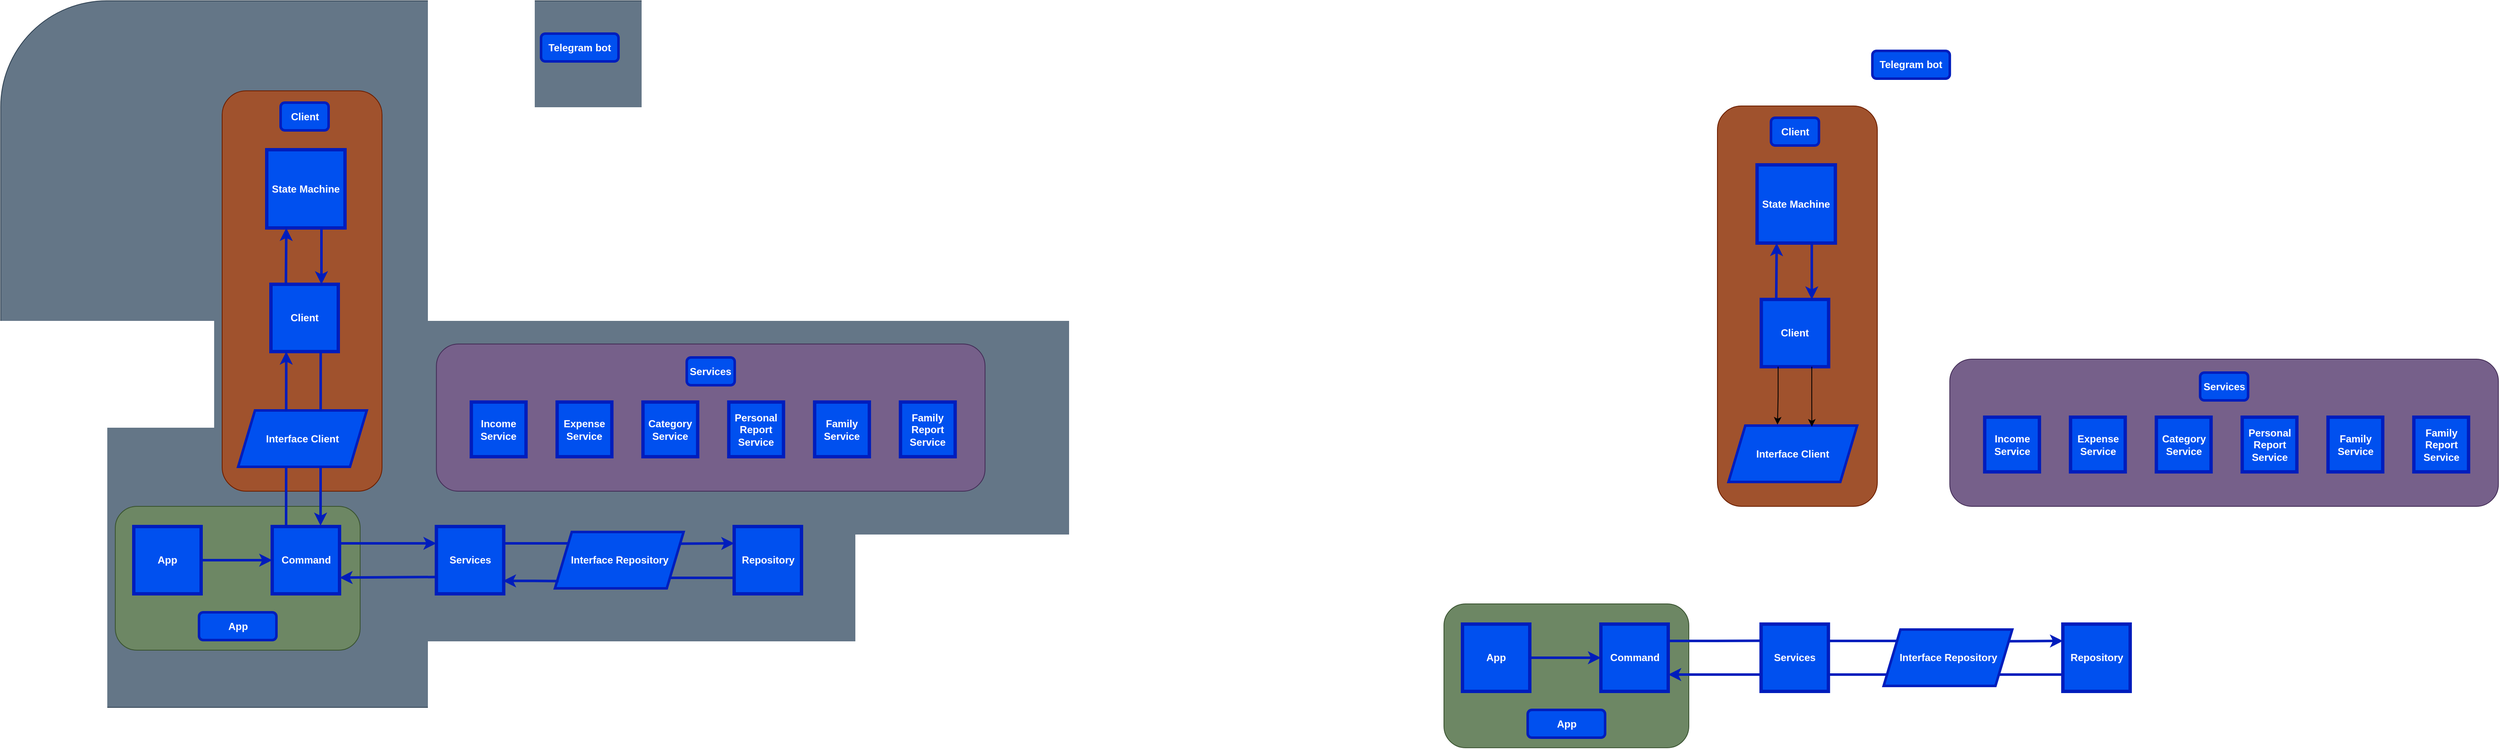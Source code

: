 <mxfile version="24.1.0" type="github">
  <diagram name="Page-1" id="haOZvg4d8h4sqzNdu954">
    <mxGraphModel dx="3453" dy="1810" grid="0" gridSize="10" guides="1" tooltips="1" connect="1" arrows="1" fold="1" page="0" pageScale="1" pageWidth="850" pageHeight="1100" math="0" shadow="0">
      <root>
        <mxCell id="0" />
        <mxCell id="1" parent="0" />
        <mxCell id="-nfZVGSjKv8OnjrxLVHm-86" value="" style="rounded=1;whiteSpace=wrap;html=1;fillColor=#647687;fontColor=#ffffff;strokeColor=#314354;" parent="1" vertex="1">
          <mxGeometry x="-0.13" y="269" width="1387.5" height="840" as="geometry" />
        </mxCell>
        <mxCell id="-nfZVGSjKv8OnjrxLVHm-81" value="" style="rounded=1;whiteSpace=wrap;html=1;fillColor=#a0522d;strokeColor=#6D1F00;fontColor=#ffffff;" parent="1" vertex="1">
          <mxGeometry x="263" y="376" width="190" height="476" as="geometry" />
        </mxCell>
        <mxCell id="-nfZVGSjKv8OnjrxLVHm-79" value="" style="rounded=1;whiteSpace=wrap;html=1;fillColor=#6d8764;strokeColor=#3A5431;fontColor=#ffffff;" parent="1" vertex="1">
          <mxGeometry x="136" y="870" width="291" height="171" as="geometry" />
        </mxCell>
        <mxCell id="-nfZVGSjKv8OnjrxLVHm-36" value="" style="rounded=1;whiteSpace=wrap;html=1;fillColor=#76608a;strokeColor=#432D57;fontColor=#ffffff;" parent="1" vertex="1">
          <mxGeometry x="517.62" y="677" width="652" height="175" as="geometry" />
        </mxCell>
        <mxCell id="-nfZVGSjKv8OnjrxLVHm-1" value="&lt;b&gt;Services&lt;/b&gt;" style="whiteSpace=wrap;html=1;aspect=fixed;fillColor=#0050ef;strokeColor=#001DBC;fontColor=#ffffff;strokeWidth=4;" parent="1" vertex="1">
          <mxGeometry x="517.62" y="894" width="80" height="80" as="geometry" />
        </mxCell>
        <mxCell id="-nfZVGSjKv8OnjrxLVHm-2" value="&lt;b&gt;Repository&lt;/b&gt;" style="whiteSpace=wrap;html=1;aspect=fixed;fillColor=#0050ef;strokeColor=#001DBC;fontColor=#ffffff;strokeWidth=4;" parent="1" vertex="1">
          <mxGeometry x="871.5" y="894" width="80" height="80" as="geometry" />
        </mxCell>
        <mxCell id="-nfZVGSjKv8OnjrxLVHm-63" style="edgeStyle=orthogonalEdgeStyle;rounded=0;orthogonalLoop=1;jettySize=auto;html=1;exitX=1;exitY=0.5;exitDx=0;exitDy=0;entryX=0;entryY=0.5;entryDx=0;entryDy=0;fillColor=#0050ef;strokeColor=#001DBC;strokeWidth=3;" parent="1" source="-nfZVGSjKv8OnjrxLVHm-3" target="-nfZVGSjKv8OnjrxLVHm-62" edge="1">
          <mxGeometry relative="1" as="geometry" />
        </mxCell>
        <mxCell id="-nfZVGSjKv8OnjrxLVHm-3" value="&lt;b&gt;App&lt;/b&gt;" style="whiteSpace=wrap;html=1;aspect=fixed;fillColor=#0050ef;strokeColor=#001DBC;fontColor=#ffffff;strokeWidth=4;" parent="1" vertex="1">
          <mxGeometry x="158" y="894" width="80" height="80" as="geometry" />
        </mxCell>
        <mxCell id="-nfZVGSjKv8OnjrxLVHm-24" value="&lt;b&gt;Services&lt;/b&gt;" style="rounded=1;whiteSpace=wrap;html=1;fillColor=#0050ef;fontColor=#ffffff;strokeColor=#001DBC;strokeWidth=3;" parent="1" vertex="1">
          <mxGeometry x="815.12" y="693" width="57" height="33" as="geometry" />
        </mxCell>
        <mxCell id="-nfZVGSjKv8OnjrxLVHm-25" value="&lt;b&gt;Telegram bot&lt;/b&gt;" style="rounded=1;whiteSpace=wrap;html=1;fillColor=#0050ef;fontColor=#ffffff;strokeColor=#001DBC;strokeWidth=3;" parent="1" vertex="1">
          <mxGeometry x="642" y="308" width="92" height="33" as="geometry" />
        </mxCell>
        <mxCell id="-nfZVGSjKv8OnjrxLVHm-26" value="&lt;b&gt;Income Service&lt;/b&gt;" style="whiteSpace=wrap;html=1;aspect=fixed;fillColor=#0050ef;strokeColor=#001DBC;fontColor=#ffffff;strokeWidth=4;" parent="1" vertex="1">
          <mxGeometry x="559.12" y="746" width="65" height="65" as="geometry" />
        </mxCell>
        <mxCell id="-nfZVGSjKv8OnjrxLVHm-28" value="&lt;b&gt;Expense Service&lt;/b&gt;" style="whiteSpace=wrap;html=1;aspect=fixed;fillColor=#0050ef;strokeColor=#001DBC;fontColor=#ffffff;strokeWidth=4;" parent="1" vertex="1">
          <mxGeometry x="661.12" y="746" width="65" height="65" as="geometry" />
        </mxCell>
        <mxCell id="-nfZVGSjKv8OnjrxLVHm-29" value="&lt;b style=&quot;border-color: var(--border-color);&quot;&gt;Category Service&lt;/b&gt;" style="whiteSpace=wrap;html=1;aspect=fixed;fillColor=#0050ef;strokeColor=#001DBC;fontColor=#ffffff;strokeWidth=4;" parent="1" vertex="1">
          <mxGeometry x="763.12" y="746" width="65" height="65" as="geometry" />
        </mxCell>
        <mxCell id="-nfZVGSjKv8OnjrxLVHm-30" value="&lt;b style=&quot;border-color: var(--border-color);&quot;&gt;Personal Report Service&lt;/b&gt;" style="whiteSpace=wrap;html=1;aspect=fixed;fillColor=#0050ef;strokeColor=#001DBC;fontColor=#ffffff;strokeWidth=4;" parent="1" vertex="1">
          <mxGeometry x="865.12" y="746" width="65" height="65" as="geometry" />
        </mxCell>
        <mxCell id="-nfZVGSjKv8OnjrxLVHm-31" value="&lt;b style=&quot;border-color: var(--border-color);&quot;&gt;Family Report Service&lt;/b&gt;" style="whiteSpace=wrap;html=1;aspect=fixed;fillColor=#0050ef;strokeColor=#001DBC;fontColor=#ffffff;strokeWidth=4;" parent="1" vertex="1">
          <mxGeometry x="1069.12" y="746" width="65" height="65" as="geometry" />
        </mxCell>
        <mxCell id="-nfZVGSjKv8OnjrxLVHm-32" value="&lt;b style=&quot;border-color: var(--border-color);&quot;&gt;Family Service&lt;/b&gt;" style="whiteSpace=wrap;html=1;aspect=fixed;fillColor=#0050ef;strokeColor=#001DBC;fontColor=#ffffff;strokeWidth=4;" parent="1" vertex="1">
          <mxGeometry x="967.12" y="746" width="65" height="65" as="geometry" />
        </mxCell>
        <mxCell id="-nfZVGSjKv8OnjrxLVHm-52" value="" style="endArrow=classic;html=1;rounded=0;entryX=0;entryY=0.25;entryDx=0;entryDy=0;fillColor=#0050ef;strokeColor=#001DBC;strokeWidth=3;" parent="1" target="-nfZVGSjKv8OnjrxLVHm-1" edge="1">
          <mxGeometry width="50" height="50" relative="1" as="geometry">
            <mxPoint x="403.5" y="914" as="sourcePoint" />
            <mxPoint x="481.5" y="929" as="targetPoint" />
          </mxGeometry>
        </mxCell>
        <mxCell id="-nfZVGSjKv8OnjrxLVHm-54" value="" style="edgeStyle=orthogonalEdgeStyle;rounded=0;orthogonalLoop=1;jettySize=auto;html=1;entryX=0;entryY=0.75;entryDx=0;entryDy=0;fillColor=#0050ef;strokeColor=#001DBC;strokeWidth=3;endArrow=none;endFill=0;startArrow=classic;startFill=1;exitX=1.001;exitY=0.759;exitDx=0;exitDy=0;exitPerimeter=0;" parent="1" source="-nfZVGSjKv8OnjrxLVHm-62" target="-nfZVGSjKv8OnjrxLVHm-1" edge="1">
          <mxGeometry relative="1" as="geometry">
            <mxPoint x="426.5" y="954" as="sourcePoint" />
            <mxPoint x="533.5" y="953" as="targetPoint" />
            <Array as="points">
              <mxPoint x="518" y="955" />
            </Array>
          </mxGeometry>
        </mxCell>
        <mxCell id="-nfZVGSjKv8OnjrxLVHm-57" value="" style="edgeStyle=orthogonalEdgeStyle;rounded=0;orthogonalLoop=1;jettySize=auto;html=1;exitX=1;exitY=0.25;exitDx=0;exitDy=0;entryX=0.151;entryY=0.247;entryDx=0;entryDy=0;fillColor=#0050ef;strokeColor=#001DBC;strokeWidth=3;endArrow=none;endFill=0;entryPerimeter=0;" parent="1" target="-nfZVGSjKv8OnjrxLVHm-58" edge="1">
          <mxGeometry relative="1" as="geometry">
            <mxPoint x="597.62" y="914" as="sourcePoint" />
            <mxPoint x="703.62" y="914" as="targetPoint" />
            <Array as="points">
              <mxPoint x="707.62" y="914" />
            </Array>
          </mxGeometry>
        </mxCell>
        <mxCell id="-nfZVGSjKv8OnjrxLVHm-58" value="&lt;b style=&quot;border-color: var(--border-color);&quot;&gt;Interface&amp;nbsp;&lt;b style=&quot;border-color: var(--border-color);&quot;&gt;Repository&lt;/b&gt;&lt;br&gt;&lt;/b&gt;" style="shape=parallelogram;perimeter=parallelogramPerimeter;whiteSpace=wrap;html=1;fixedSize=1;fillColor=#0050ef;fontColor=#ffffff;strokeColor=#001DBC;strokeWidth=3;" parent="1" vertex="1">
          <mxGeometry x="658.5" y="900.5" width="152.88" height="67" as="geometry" />
        </mxCell>
        <mxCell id="-nfZVGSjKv8OnjrxLVHm-59" value="" style="endArrow=classic;html=1;rounded=0;exitX=0.974;exitY=0.207;exitDx=0;exitDy=0;entryX=0;entryY=0.25;entryDx=0;entryDy=0;fillColor=#0050ef;strokeColor=#001DBC;strokeWidth=3;exitPerimeter=0;" parent="1" source="-nfZVGSjKv8OnjrxLVHm-58" edge="1">
          <mxGeometry width="50" height="50" relative="1" as="geometry">
            <mxPoint x="785.62" y="979" as="sourcePoint" />
            <mxPoint x="871.62" y="914" as="targetPoint" />
          </mxGeometry>
        </mxCell>
        <mxCell id="-nfZVGSjKv8OnjrxLVHm-60" style="edgeStyle=orthogonalEdgeStyle;rounded=0;orthogonalLoop=1;jettySize=auto;html=1;exitX=0.99;exitY=0.808;exitDx=0;exitDy=0;entryX=0.028;entryY=0.872;entryDx=0;entryDy=0;entryPerimeter=0;fillColor=#0050ef;strokeColor=#001DBC;strokeWidth=3;startArrow=classic;startFill=1;endArrow=none;endFill=0;exitPerimeter=0;" parent="1" source="-nfZVGSjKv8OnjrxLVHm-1" target="-nfZVGSjKv8OnjrxLVHm-58" edge="1">
          <mxGeometry relative="1" as="geometry">
            <mxPoint x="597.62" y="954" as="sourcePoint" />
          </mxGeometry>
        </mxCell>
        <mxCell id="-nfZVGSjKv8OnjrxLVHm-61" value="" style="edgeStyle=orthogonalEdgeStyle;rounded=0;orthogonalLoop=1;jettySize=auto;html=1;entryX=0;entryY=0.75;entryDx=0;entryDy=0;fillColor=#0050ef;strokeColor=#001DBC;strokeWidth=3;endArrow=none;endFill=0;" parent="1" edge="1">
          <mxGeometry relative="1" as="geometry">
            <mxPoint x="796" y="955" as="sourcePoint" />
            <mxPoint x="871.62" y="954" as="targetPoint" />
            <Array as="points">
              <mxPoint x="794" y="955" />
              <mxPoint x="872" y="955" />
            </Array>
          </mxGeometry>
        </mxCell>
        <mxCell id="-nfZVGSjKv8OnjrxLVHm-62" value="&lt;b&gt;Command&lt;/b&gt;" style="whiteSpace=wrap;html=1;aspect=fixed;fillColor=#0050ef;strokeColor=#001DBC;fontColor=#ffffff;strokeWidth=4;" parent="1" vertex="1">
          <mxGeometry x="322.5" y="894" width="80" height="80" as="geometry" />
        </mxCell>
        <mxCell id="-nfZVGSjKv8OnjrxLVHm-64" style="edgeStyle=orthogonalEdgeStyle;rounded=0;orthogonalLoop=1;jettySize=auto;html=1;entryX=0.25;entryY=1;entryDx=0;entryDy=0;fillColor=#0050ef;strokeColor=#001DBC;strokeWidth=3;exitX=0.222;exitY=-0.001;exitDx=0;exitDy=0;exitPerimeter=0;" parent="1" source="-nfZVGSjKv8OnjrxLVHm-65" target="-nfZVGSjKv8OnjrxLVHm-66" edge="1">
          <mxGeometry relative="1" as="geometry">
            <Array as="points">
              <mxPoint x="339" y="606" />
            </Array>
            <mxPoint x="338" y="606" as="sourcePoint" />
          </mxGeometry>
        </mxCell>
        <mxCell id="-nfZVGSjKv8OnjrxLVHm-65" value="&lt;b&gt;Client&lt;/b&gt;" style="whiteSpace=wrap;html=1;aspect=fixed;fillColor=#0050ef;strokeColor=#001DBC;fontColor=#ffffff;strokeWidth=4;" parent="1" vertex="1">
          <mxGeometry x="321" y="606" width="80" height="80" as="geometry" />
        </mxCell>
        <mxCell id="-nfZVGSjKv8OnjrxLVHm-66" value="&lt;b&gt;State Machine&lt;/b&gt;" style="whiteSpace=wrap;html=1;aspect=fixed;fillColor=#0050ef;strokeColor=#001DBC;fontColor=#ffffff;strokeWidth=4;" parent="1" vertex="1">
          <mxGeometry x="316" y="446" width="93" height="93" as="geometry" />
        </mxCell>
        <mxCell id="-nfZVGSjKv8OnjrxLVHm-71" style="edgeStyle=orthogonalEdgeStyle;rounded=0;orthogonalLoop=1;jettySize=auto;html=1;entryX=0.25;entryY=1;entryDx=0;entryDy=0;fillColor=#0050ef;strokeColor=#001DBC;strokeWidth=3;" parent="1" edge="1">
          <mxGeometry relative="1" as="geometry">
            <Array as="points">
              <mxPoint x="339" y="893" />
            </Array>
            <mxPoint x="339" y="893" as="sourcePoint" />
            <mxPoint x="339.18" y="686" as="targetPoint" />
          </mxGeometry>
        </mxCell>
        <mxCell id="-nfZVGSjKv8OnjrxLVHm-76" style="edgeStyle=orthogonalEdgeStyle;rounded=0;orthogonalLoop=1;jettySize=auto;html=1;entryX=0.25;entryY=1;entryDx=0;entryDy=0;fillColor=#0050ef;strokeColor=#001DBC;strokeWidth=3;startArrow=classic;startFill=1;endArrow=none;endFill=0;" parent="1" edge="1">
          <mxGeometry relative="1" as="geometry">
            <Array as="points">
              <mxPoint x="379.95" y="893" />
            </Array>
            <mxPoint x="379.95" y="893" as="sourcePoint" />
            <mxPoint x="380.13" y="686" as="targetPoint" />
          </mxGeometry>
        </mxCell>
        <mxCell id="-nfZVGSjKv8OnjrxLVHm-77" value="&lt;b style=&quot;border-color: var(--border-color);&quot;&gt;Interface Client&lt;br&gt;&lt;/b&gt;" style="shape=parallelogram;perimeter=parallelogramPerimeter;whiteSpace=wrap;html=1;fixedSize=1;fillColor=#0050ef;fontColor=#ffffff;strokeColor=#001DBC;strokeWidth=3;" parent="1" vertex="1">
          <mxGeometry x="282" y="756" width="152.88" height="67" as="geometry" />
        </mxCell>
        <mxCell id="-nfZVGSjKv8OnjrxLVHm-80" value="&lt;b&gt;App&lt;/b&gt;" style="rounded=1;whiteSpace=wrap;html=1;fillColor=#0050ef;fontColor=#ffffff;strokeColor=#001DBC;strokeWidth=3;" parent="1" vertex="1">
          <mxGeometry x="235.5" y="996" width="92" height="33" as="geometry" />
        </mxCell>
        <mxCell id="-nfZVGSjKv8OnjrxLVHm-82" value="" style="edgeStyle=orthogonalEdgeStyle;rounded=0;orthogonalLoop=1;jettySize=auto;html=1;fillColor=#0050ef;strokeColor=#001DBC;strokeWidth=3;endArrow=none;endFill=0;startArrow=classic;startFill=1;" parent="1" edge="1">
          <mxGeometry relative="1" as="geometry">
            <Array as="points">
              <mxPoint x="381" y="539" />
            </Array>
            <mxPoint x="381" y="606" as="sourcePoint" />
            <mxPoint x="381" y="540" as="targetPoint" />
          </mxGeometry>
        </mxCell>
        <mxCell id="-nfZVGSjKv8OnjrxLVHm-83" value="&lt;b&gt;Client&lt;/b&gt;" style="rounded=1;whiteSpace=wrap;html=1;fillColor=#0050ef;fontColor=#ffffff;strokeColor=#001DBC;strokeWidth=3;" parent="1" vertex="1">
          <mxGeometry x="332.5" y="390" width="57" height="33" as="geometry" />
        </mxCell>
        <mxCell id="C-qCxtMn5BfufGwFR7-I-6" value="" style="rounded=1;whiteSpace=wrap;html=1;fillColor=#a0522d;strokeColor=#6D1F00;fontColor=#ffffff;" vertex="1" parent="1">
          <mxGeometry x="2040" y="394" width="190" height="476" as="geometry" />
        </mxCell>
        <mxCell id="C-qCxtMn5BfufGwFR7-I-7" value="" style="rounded=1;whiteSpace=wrap;html=1;fillColor=#6d8764;strokeColor=#3A5431;fontColor=#ffffff;" vertex="1" parent="1">
          <mxGeometry x="1715" y="986" width="291" height="171" as="geometry" />
        </mxCell>
        <mxCell id="C-qCxtMn5BfufGwFR7-I-8" value="" style="rounded=1;whiteSpace=wrap;html=1;fillColor=#76608a;strokeColor=#432D57;fontColor=#ffffff;" vertex="1" parent="1">
          <mxGeometry x="2316.13" y="695" width="652" height="175" as="geometry" />
        </mxCell>
        <mxCell id="C-qCxtMn5BfufGwFR7-I-10" value="&lt;b&gt;Repository&lt;/b&gt;" style="whiteSpace=wrap;html=1;aspect=fixed;fillColor=#0050ef;strokeColor=#001DBC;fontColor=#ffffff;strokeWidth=4;" vertex="1" parent="1">
          <mxGeometry x="2450.5" y="1010" width="80" height="80" as="geometry" />
        </mxCell>
        <mxCell id="C-qCxtMn5BfufGwFR7-I-11" style="edgeStyle=orthogonalEdgeStyle;rounded=0;orthogonalLoop=1;jettySize=auto;html=1;exitX=1;exitY=0.5;exitDx=0;exitDy=0;entryX=0;entryY=0.5;entryDx=0;entryDy=0;fillColor=#0050ef;strokeColor=#001DBC;strokeWidth=3;" edge="1" parent="1" source="C-qCxtMn5BfufGwFR7-I-12" target="C-qCxtMn5BfufGwFR7-I-28">
          <mxGeometry relative="1" as="geometry" />
        </mxCell>
        <mxCell id="C-qCxtMn5BfufGwFR7-I-12" value="&lt;b&gt;App&lt;/b&gt;" style="whiteSpace=wrap;html=1;aspect=fixed;fillColor=#0050ef;strokeColor=#001DBC;fontColor=#ffffff;strokeWidth=4;" vertex="1" parent="1">
          <mxGeometry x="1737" y="1010" width="80" height="80" as="geometry" />
        </mxCell>
        <mxCell id="C-qCxtMn5BfufGwFR7-I-13" value="&lt;b&gt;Services&lt;/b&gt;" style="rounded=1;whiteSpace=wrap;html=1;fillColor=#0050ef;fontColor=#ffffff;strokeColor=#001DBC;strokeWidth=3;" vertex="1" parent="1">
          <mxGeometry x="2613.63" y="711" width="57" height="33" as="geometry" />
        </mxCell>
        <mxCell id="C-qCxtMn5BfufGwFR7-I-14" value="&lt;b&gt;Telegram bot&lt;/b&gt;" style="rounded=1;whiteSpace=wrap;html=1;fillColor=#0050ef;fontColor=#ffffff;strokeColor=#001DBC;strokeWidth=3;" vertex="1" parent="1">
          <mxGeometry x="2224.13" y="328.5" width="92" height="33" as="geometry" />
        </mxCell>
        <mxCell id="C-qCxtMn5BfufGwFR7-I-15" value="&lt;b&gt;Income Service&lt;/b&gt;" style="whiteSpace=wrap;html=1;aspect=fixed;fillColor=#0050ef;strokeColor=#001DBC;fontColor=#ffffff;strokeWidth=4;" vertex="1" parent="1">
          <mxGeometry x="2357.63" y="764" width="65" height="65" as="geometry" />
        </mxCell>
        <mxCell id="C-qCxtMn5BfufGwFR7-I-16" value="&lt;b&gt;Expense Service&lt;/b&gt;" style="whiteSpace=wrap;html=1;aspect=fixed;fillColor=#0050ef;strokeColor=#001DBC;fontColor=#ffffff;strokeWidth=4;" vertex="1" parent="1">
          <mxGeometry x="2459.63" y="764" width="65" height="65" as="geometry" />
        </mxCell>
        <mxCell id="C-qCxtMn5BfufGwFR7-I-17" value="&lt;b style=&quot;border-color: var(--border-color);&quot;&gt;Category Service&lt;/b&gt;" style="whiteSpace=wrap;html=1;aspect=fixed;fillColor=#0050ef;strokeColor=#001DBC;fontColor=#ffffff;strokeWidth=4;" vertex="1" parent="1">
          <mxGeometry x="2561.63" y="764" width="65" height="65" as="geometry" />
        </mxCell>
        <mxCell id="C-qCxtMn5BfufGwFR7-I-18" value="&lt;b style=&quot;border-color: var(--border-color);&quot;&gt;Personal Report Service&lt;/b&gt;" style="whiteSpace=wrap;html=1;aspect=fixed;fillColor=#0050ef;strokeColor=#001DBC;fontColor=#ffffff;strokeWidth=4;" vertex="1" parent="1">
          <mxGeometry x="2663.63" y="764" width="65" height="65" as="geometry" />
        </mxCell>
        <mxCell id="C-qCxtMn5BfufGwFR7-I-19" value="&lt;b style=&quot;border-color: var(--border-color);&quot;&gt;Family Report Service&lt;/b&gt;" style="whiteSpace=wrap;html=1;aspect=fixed;fillColor=#0050ef;strokeColor=#001DBC;fontColor=#ffffff;strokeWidth=4;" vertex="1" parent="1">
          <mxGeometry x="2867.63" y="764" width="65" height="65" as="geometry" />
        </mxCell>
        <mxCell id="C-qCxtMn5BfufGwFR7-I-20" value="&lt;b style=&quot;border-color: var(--border-color);&quot;&gt;Family Service&lt;/b&gt;" style="whiteSpace=wrap;html=1;aspect=fixed;fillColor=#0050ef;strokeColor=#001DBC;fontColor=#ffffff;strokeWidth=4;" vertex="1" parent="1">
          <mxGeometry x="2765.63" y="764" width="65" height="65" as="geometry" />
        </mxCell>
        <mxCell id="C-qCxtMn5BfufGwFR7-I-23" value="" style="edgeStyle=orthogonalEdgeStyle;rounded=0;orthogonalLoop=1;jettySize=auto;html=1;exitX=1;exitY=0.25;exitDx=0;exitDy=0;entryX=0.151;entryY=0.247;entryDx=0;entryDy=0;fillColor=#0050ef;strokeColor=#001DBC;strokeWidth=3;endArrow=none;endFill=0;entryPerimeter=0;" edge="1" parent="1" target="C-qCxtMn5BfufGwFR7-I-24" source="C-qCxtMn5BfufGwFR7-I-9">
          <mxGeometry relative="1" as="geometry">
            <mxPoint x="2176.62" y="1030" as="sourcePoint" />
            <mxPoint x="2282.62" y="1030" as="targetPoint" />
            <Array as="points">
              <mxPoint x="2286.87" y="1030.5" />
              <mxPoint x="2286.87" y="1032.5" />
            </Array>
          </mxGeometry>
        </mxCell>
        <mxCell id="C-qCxtMn5BfufGwFR7-I-25" value="" style="endArrow=classic;html=1;rounded=0;exitX=0.974;exitY=0.207;exitDx=0;exitDy=0;entryX=0;entryY=0.25;entryDx=0;entryDy=0;fillColor=#0050ef;strokeColor=#001DBC;strokeWidth=3;exitPerimeter=0;" edge="1" parent="1" source="C-qCxtMn5BfufGwFR7-I-24">
          <mxGeometry width="50" height="50" relative="1" as="geometry">
            <mxPoint x="2364.62" y="1095" as="sourcePoint" />
            <mxPoint x="2450.62" y="1030" as="targetPoint" />
          </mxGeometry>
        </mxCell>
        <mxCell id="C-qCxtMn5BfufGwFR7-I-27" value="" style="edgeStyle=orthogonalEdgeStyle;rounded=0;orthogonalLoop=1;jettySize=auto;html=1;entryX=0;entryY=0.75;entryDx=0;entryDy=0;fillColor=#0050ef;strokeColor=#001DBC;strokeWidth=3;endArrow=none;endFill=0;exitX=1;exitY=0.75;exitDx=0;exitDy=0;startArrow=classic;startFill=1;" edge="1" parent="1" source="C-qCxtMn5BfufGwFR7-I-28">
          <mxGeometry relative="1" as="geometry">
            <mxPoint x="2375" y="1071" as="sourcePoint" />
            <mxPoint x="2450.62" y="1070" as="targetPoint" />
            <Array as="points">
              <mxPoint x="2372.87" y="1070.5" />
              <mxPoint x="2450.87" y="1070.5" />
            </Array>
          </mxGeometry>
        </mxCell>
        <mxCell id="C-qCxtMn5BfufGwFR7-I-28" value="&lt;b&gt;Command&lt;/b&gt;" style="whiteSpace=wrap;html=1;aspect=fixed;fillColor=#0050ef;strokeColor=#001DBC;fontColor=#ffffff;strokeWidth=4;" vertex="1" parent="1">
          <mxGeometry x="1901.5" y="1010" width="80" height="80" as="geometry" />
        </mxCell>
        <mxCell id="C-qCxtMn5BfufGwFR7-I-29" style="edgeStyle=orthogonalEdgeStyle;rounded=0;orthogonalLoop=1;jettySize=auto;html=1;entryX=0.25;entryY=1;entryDx=0;entryDy=0;fillColor=#0050ef;strokeColor=#001DBC;strokeWidth=3;exitX=0.222;exitY=-0.001;exitDx=0;exitDy=0;exitPerimeter=0;" edge="1" parent="1" source="C-qCxtMn5BfufGwFR7-I-30" target="C-qCxtMn5BfufGwFR7-I-31">
          <mxGeometry relative="1" as="geometry">
            <Array as="points">
              <mxPoint x="2110.13" y="624" />
            </Array>
            <mxPoint x="2109.13" y="624" as="sourcePoint" />
          </mxGeometry>
        </mxCell>
        <mxCell id="C-qCxtMn5BfufGwFR7-I-30" value="&lt;b&gt;Client&lt;/b&gt;" style="whiteSpace=wrap;html=1;aspect=fixed;fillColor=#0050ef;strokeColor=#001DBC;fontColor=#ffffff;strokeWidth=4;" vertex="1" parent="1">
          <mxGeometry x="2092.13" y="624" width="80" height="80" as="geometry" />
        </mxCell>
        <mxCell id="C-qCxtMn5BfufGwFR7-I-31" value="&lt;b&gt;State Machine&lt;/b&gt;" style="whiteSpace=wrap;html=1;aspect=fixed;fillColor=#0050ef;strokeColor=#001DBC;fontColor=#ffffff;strokeWidth=4;" vertex="1" parent="1">
          <mxGeometry x="2087.13" y="464" width="93" height="93" as="geometry" />
        </mxCell>
        <mxCell id="C-qCxtMn5BfufGwFR7-I-34" value="&lt;b style=&quot;border-color: var(--border-color);&quot;&gt;Interface Client&lt;br&gt;&lt;/b&gt;" style="shape=parallelogram;perimeter=parallelogramPerimeter;whiteSpace=wrap;html=1;fixedSize=1;fillColor=#0050ef;fontColor=#ffffff;strokeColor=#001DBC;strokeWidth=3;" vertex="1" parent="1">
          <mxGeometry x="2053.13" y="774" width="152.88" height="67" as="geometry" />
        </mxCell>
        <mxCell id="C-qCxtMn5BfufGwFR7-I-35" value="&lt;b&gt;App&lt;/b&gt;" style="rounded=1;whiteSpace=wrap;html=1;fillColor=#0050ef;fontColor=#ffffff;strokeColor=#001DBC;strokeWidth=3;" vertex="1" parent="1">
          <mxGeometry x="1814.5" y="1112" width="92" height="33" as="geometry" />
        </mxCell>
        <mxCell id="C-qCxtMn5BfufGwFR7-I-36" value="" style="edgeStyle=orthogonalEdgeStyle;rounded=0;orthogonalLoop=1;jettySize=auto;html=1;fillColor=#0050ef;strokeColor=#001DBC;strokeWidth=3;endArrow=none;endFill=0;startArrow=classic;startFill=1;" edge="1" parent="1">
          <mxGeometry relative="1" as="geometry">
            <Array as="points">
              <mxPoint x="2152.13" y="557" />
            </Array>
            <mxPoint x="2152.13" y="624" as="sourcePoint" />
            <mxPoint x="2152.13" y="558" as="targetPoint" />
          </mxGeometry>
        </mxCell>
        <mxCell id="C-qCxtMn5BfufGwFR7-I-37" value="&lt;b&gt;Client&lt;/b&gt;" style="rounded=1;whiteSpace=wrap;html=1;fillColor=#0050ef;fontColor=#ffffff;strokeColor=#001DBC;strokeWidth=3;" vertex="1" parent="1">
          <mxGeometry x="2103.63" y="408" width="57" height="33" as="geometry" />
        </mxCell>
        <mxCell id="C-qCxtMn5BfufGwFR7-I-24" value="&lt;b style=&quot;border-color: var(--border-color);&quot;&gt;Interface&amp;nbsp;&lt;b style=&quot;border-color: var(--border-color);&quot;&gt;Repository&lt;/b&gt;&lt;br&gt;&lt;/b&gt;" style="shape=parallelogram;perimeter=parallelogramPerimeter;whiteSpace=wrap;html=1;fixedSize=1;fillColor=#0050ef;fontColor=#ffffff;strokeColor=#001DBC;strokeWidth=3;" vertex="1" parent="1">
          <mxGeometry x="2237.5" y="1016.5" width="152.88" height="67" as="geometry" />
        </mxCell>
        <mxCell id="C-qCxtMn5BfufGwFR7-I-38" value="" style="edgeStyle=orthogonalEdgeStyle;rounded=0;orthogonalLoop=1;jettySize=auto;html=1;exitX=1;exitY=0.25;exitDx=0;exitDy=0;entryX=0.151;entryY=0.247;entryDx=0;entryDy=0;fillColor=#0050ef;strokeColor=#001DBC;strokeWidth=3;endArrow=none;endFill=0;entryPerimeter=0;" edge="1" parent="1" source="C-qCxtMn5BfufGwFR7-I-28" target="C-qCxtMn5BfufGwFR7-I-9">
          <mxGeometry relative="1" as="geometry">
            <mxPoint x="1981.87" y="1030.5" as="sourcePoint" />
            <mxPoint x="2260.87" y="1033.5" as="targetPoint" />
            <Array as="points" />
          </mxGeometry>
        </mxCell>
        <mxCell id="C-qCxtMn5BfufGwFR7-I-9" value="&lt;b&gt;Services&lt;/b&gt;" style="whiteSpace=wrap;html=1;aspect=fixed;fillColor=#0050ef;strokeColor=#001DBC;fontColor=#ffffff;strokeWidth=4;" vertex="1" parent="1">
          <mxGeometry x="2091.87" y="1010" width="80" height="80" as="geometry" />
        </mxCell>
        <mxCell id="C-qCxtMn5BfufGwFR7-I-47" style="edgeStyle=orthogonalEdgeStyle;rounded=0;orthogonalLoop=1;jettySize=auto;html=1;exitX=0.25;exitY=1;exitDx=0;exitDy=0;entryX=0.381;entryY=-0.018;entryDx=0;entryDy=0;entryPerimeter=0;" edge="1" parent="1" source="C-qCxtMn5BfufGwFR7-I-30" target="C-qCxtMn5BfufGwFR7-I-34">
          <mxGeometry relative="1" as="geometry" />
        </mxCell>
        <mxCell id="C-qCxtMn5BfufGwFR7-I-48" style="edgeStyle=orthogonalEdgeStyle;rounded=0;orthogonalLoop=1;jettySize=auto;html=1;exitX=0.75;exitY=1;exitDx=0;exitDy=0;entryX=0.648;entryY=0.019;entryDx=0;entryDy=0;entryPerimeter=0;" edge="1" parent="1" source="C-qCxtMn5BfufGwFR7-I-30" target="C-qCxtMn5BfufGwFR7-I-34">
          <mxGeometry relative="1" as="geometry" />
        </mxCell>
      </root>
    </mxGraphModel>
  </diagram>
</mxfile>

